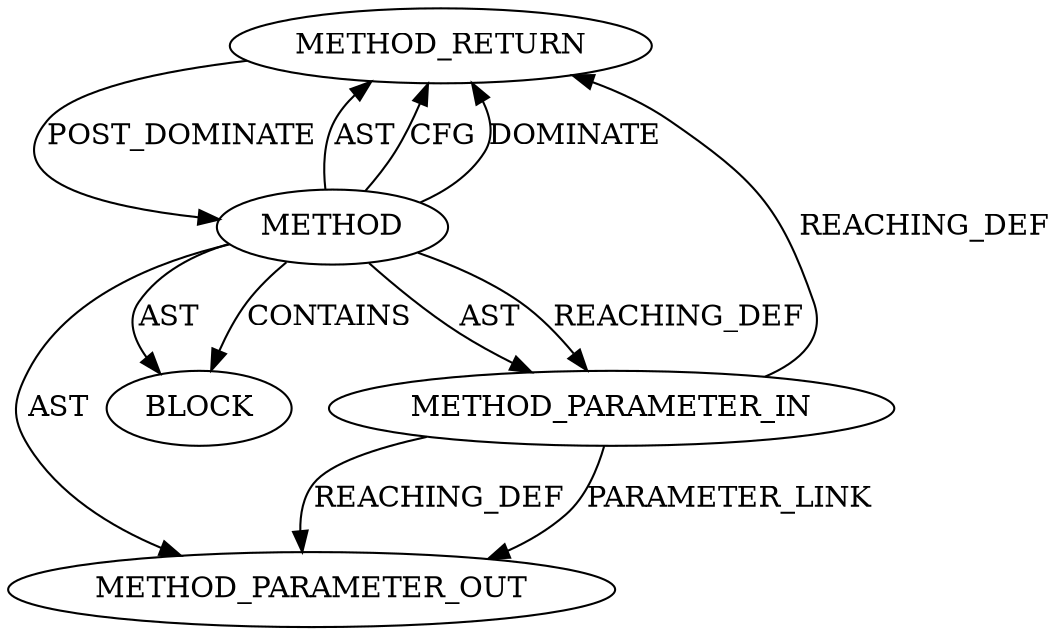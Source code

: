 digraph {
  12440 [label=METHOD_RETURN ORDER=2 CODE="RET" TYPE_FULL_NAME="ANY" EVALUATION_STRATEGY="BY_VALUE"]
  13463 [label=METHOD_PARAMETER_OUT ORDER=1 CODE="p1" IS_VARIADIC=false TYPE_FULL_NAME="ANY" EVALUATION_STRATEGY="BY_VALUE" INDEX=1 NAME="p1"]
  12439 [label=BLOCK ORDER=1 ARGUMENT_INDEX=1 CODE="<empty>" TYPE_FULL_NAME="ANY"]
  12437 [label=METHOD AST_PARENT_TYPE="NAMESPACE_BLOCK" AST_PARENT_FULL_NAME="<global>" ORDER=0 CODE="<empty>" FULL_NAME="crypto_init_wait" IS_EXTERNAL=true FILENAME="<empty>" SIGNATURE="" NAME="crypto_init_wait"]
  12438 [label=METHOD_PARAMETER_IN ORDER=1 CODE="p1" IS_VARIADIC=false TYPE_FULL_NAME="ANY" EVALUATION_STRATEGY="BY_VALUE" INDEX=1 NAME="p1"]
  12437 -> 12438 [label=AST ]
  12437 -> 12438 [label=REACHING_DEF VARIABLE=""]
  12438 -> 13463 [label=REACHING_DEF VARIABLE="p1"]
  12437 -> 13463 [label=AST ]
  12437 -> 12439 [label=AST ]
  12438 -> 12440 [label=REACHING_DEF VARIABLE="p1"]
  12437 -> 12440 [label=AST ]
  12437 -> 12439 [label=CONTAINS ]
  12438 -> 13463 [label=PARAMETER_LINK ]
  12440 -> 12437 [label=POST_DOMINATE ]
  12437 -> 12440 [label=CFG ]
  12437 -> 12440 [label=DOMINATE ]
}
